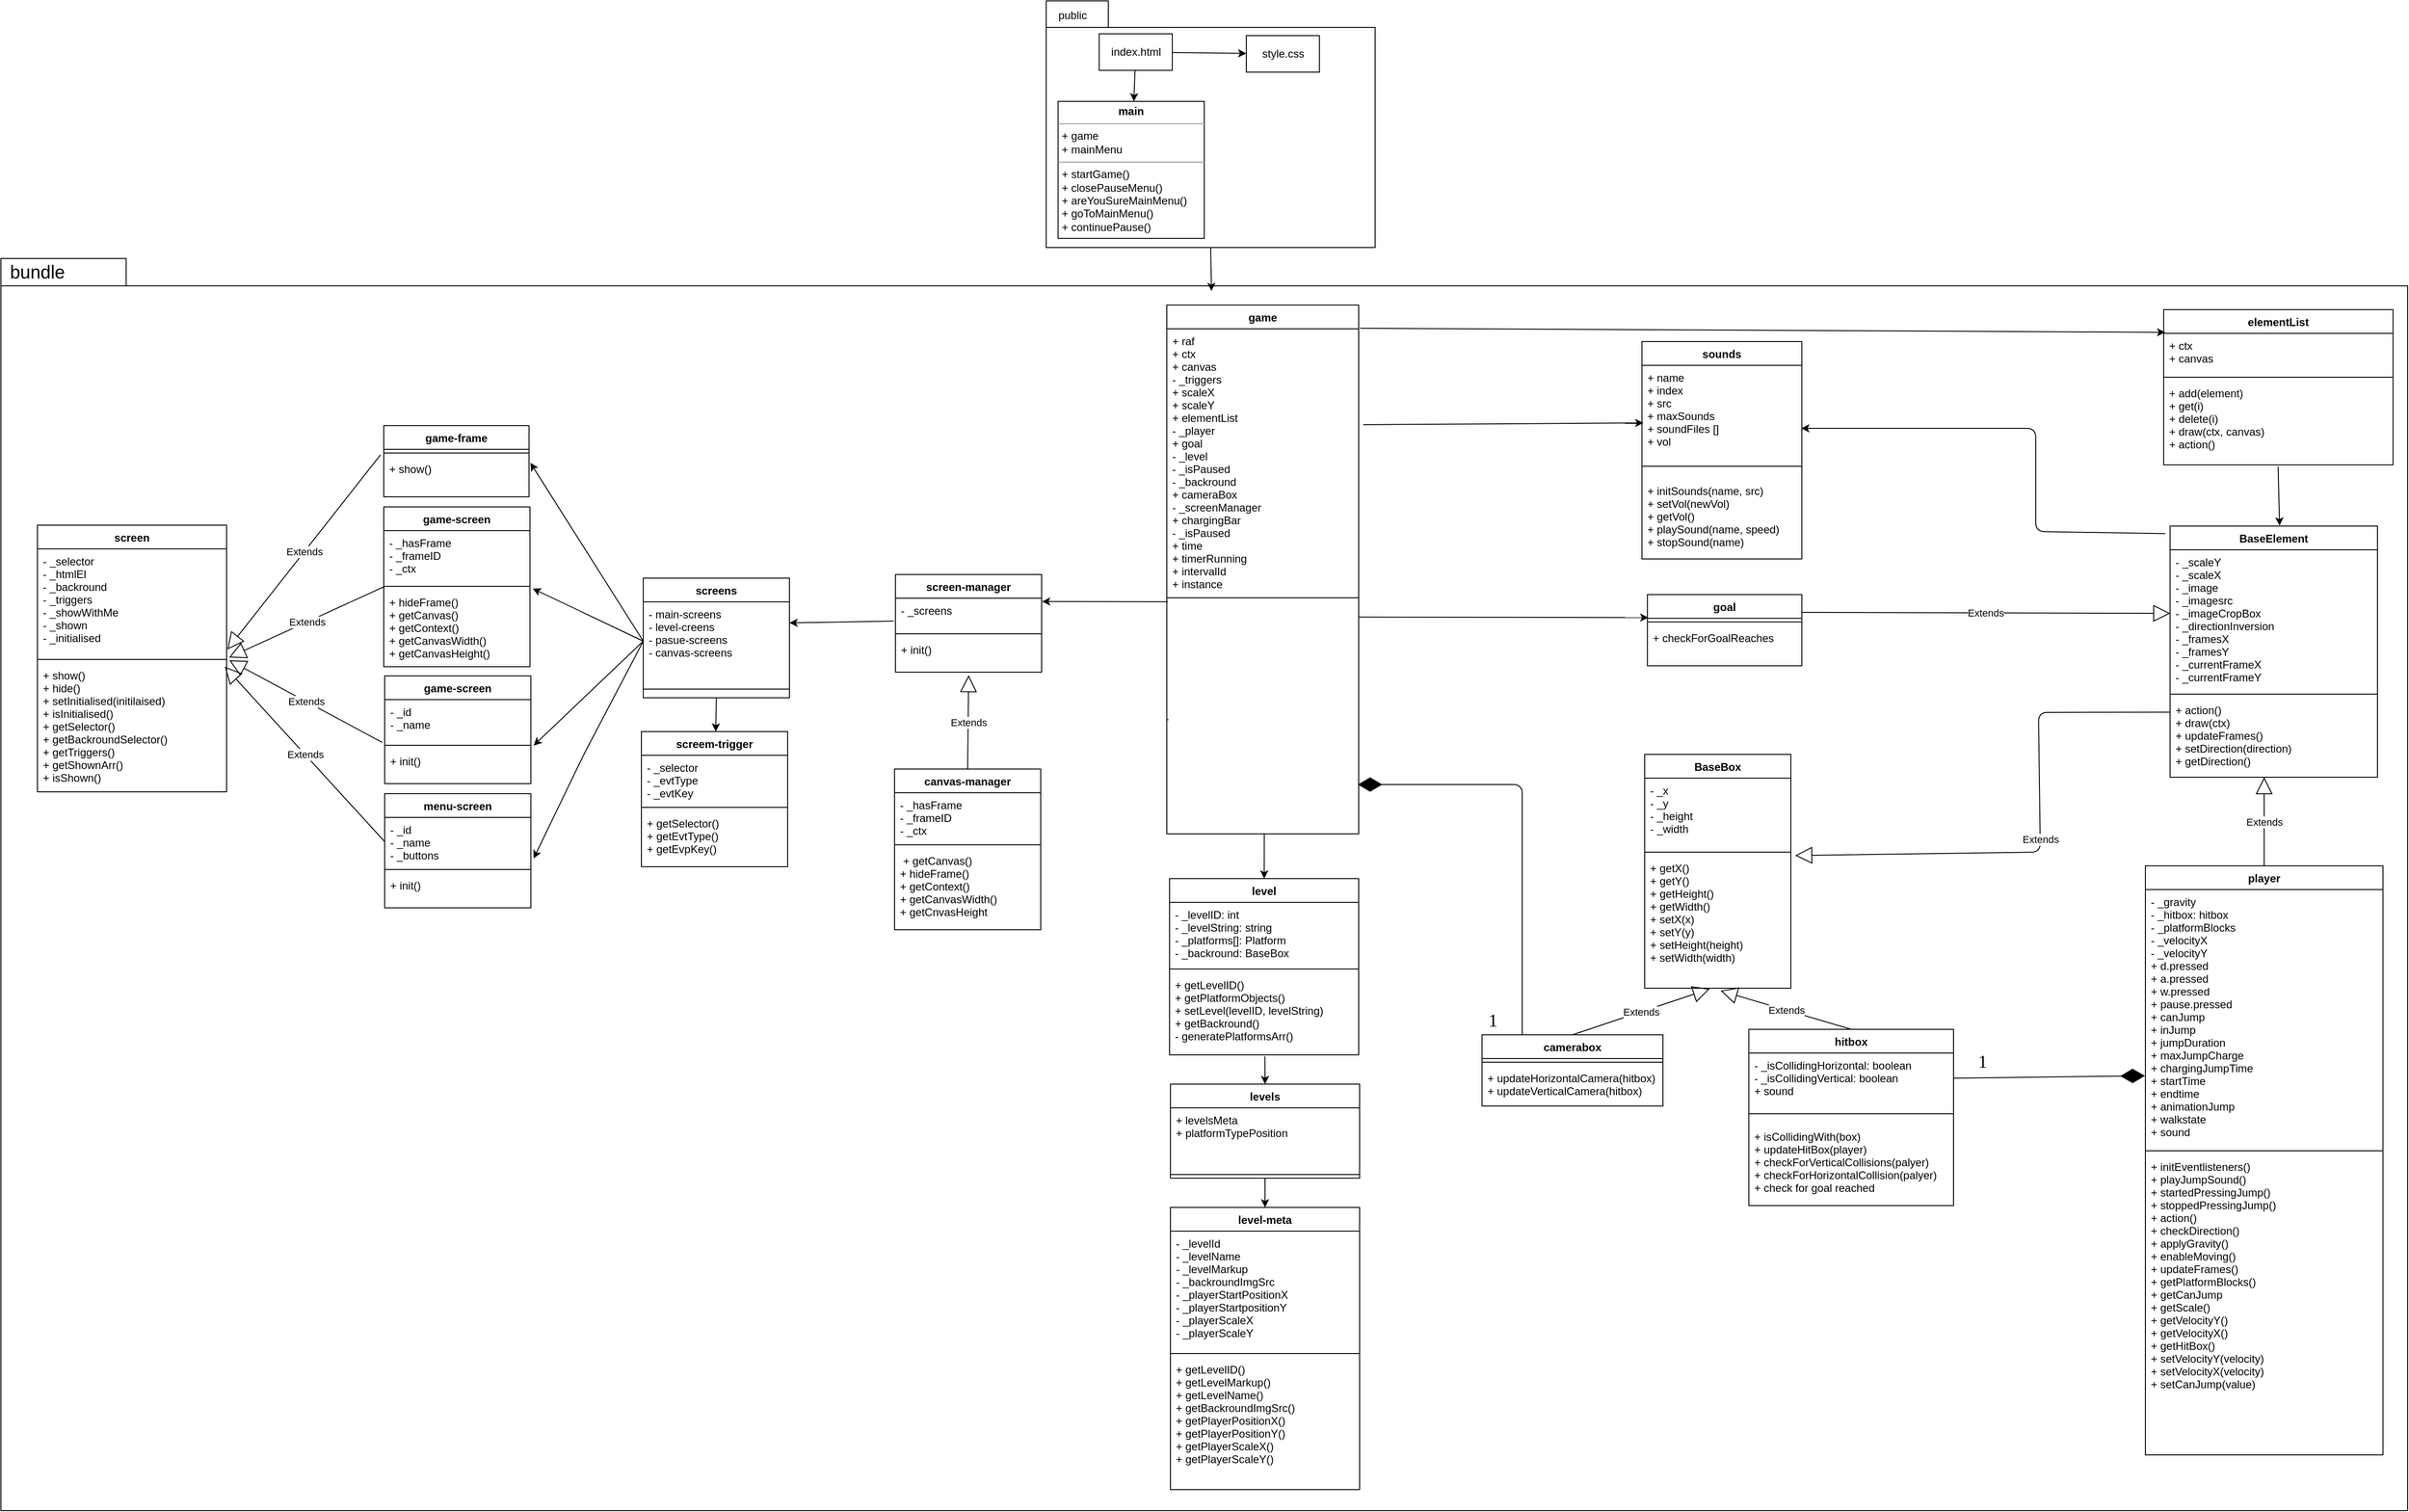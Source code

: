 <mxfile>
    <diagram id="IvDkrWEhoe80Hysmz0K1" name="Page-1">
        <mxGraphModel dx="3182" dy="1093" grid="0" gridSize="10" guides="0" tooltips="1" connect="1" arrows="1" fold="1" page="0" pageScale="1" pageWidth="850" pageHeight="1100" math="0" shadow="0">
            <root>
                <mxCell id="0"/>
                <mxCell id="1" parent="0"/>
                <mxCell id="2" value="&lt;span style=&quot;color: rgba(0, 0, 0, 0); font-family: monospace; font-size: 0px; font-weight: 400; text-align: start;&quot;&gt;%3CmxGraphModel%3E%3Croot%3E%3CmxCell%20id%3D%220%22%2F%3E%3CmxCell%20id%3D%221%22%20parent%3D%220%22%2F%3E%3CmxCell%20id%3D%222%22%20value%3D%22backround%26%2310%3B%22%20style%3D%22swimlane%3BfontStyle%3D1%3Balign%3Dcenter%3BverticalAlign%3Dtop%3BchildLayout%3DstackLayout%3Bhorizontal%3D1%3BstartSize%3D26%3BhorizontalStack%3D0%3BresizeParent%3D1%3BresizeParentMax%3D0%3BresizeLast%3D0%3Bcollapsible%3D1%3BmarginBottom%3D0%3B%22%20vertex%3D%221%22%20parent%3D%221%22%3E%3CmxGeometry%20x%3D%22-80%22%20y%3D%22950%22%20width%3D%22160%22%20height%3D%2286%22%20as%3D%22geometry%22%2F%3E%3C%2FmxCell%3E%3CmxCell%20id%3D%223%22%20value%3D%22%2B%20field%3A%20type%22%20style%3D%22text%3BstrokeColor%3Dnone%3BfillColor%3Dnone%3Balign%3Dleft%3BverticalAlign%3Dtop%3BspacingLeft%3D4%3BspacingRight%3D4%3Boverflow%3Dhidden%3Brotatable%3D0%3Bpoints%3D%5B%5B0%2C0.5%5D%2C%5B1%2C0.5%5D%5D%3BportConstraint%3Deastwest%3B%22%20vertex%3D%221%22%20parent%3D%222%22%3E%3CmxGeometry%20y%3D%2226%22%20width%3D%22160%22%20height%3D%2226%22%20as%3D%22geometry%22%2F%3E%3C%2FmxCell%3E%3CmxCell%20id%3D%224%22%20value%3D%22%22%20style%3D%22line%3BstrokeWidth%3D1%3BfillColor%3Dnone%3Balign%3Dleft%3BverticalAlign%3Dmiddle%3BspacingTop%3D-1%3BspacingLeft%3D3%3BspacingRight%3D3%3Brotatable%3D0%3BlabelPosition%3Dright%3Bpoints%3D%5B%5D%3BportConstraint%3Deastwest%3BstrokeColor%3Dinherit%3B%22%20vertex%3D%221%22%20parent%3D%222%22%3E%3CmxGeometry%20y%3D%2252%22%20width%3D%22160%22%20height%3D%228%22%20as%3D%22geometry%22%2F%3E%3C%2FmxCell%3E%3CmxCell%20id%3D%225%22%20value%3D%22%2B%20method(type)%3A%20type%22%20style%3D%22text%3BstrokeColor%3Dnone%3BfillColor%3Dnone%3Balign%3Dleft%3BverticalAlign%3Dtop%3BspacingLeft%3D4%3BspacingRight%3D4%3Boverflow%3Dhidden%3Brotatable%3D0%3Bpoints%3D%5B%5B0%2C0.5%5D%2C%5B1%2C0.5%5D%5D%3BportConstraint%3Deastwest%3B%22%20vertex%3D%221%22%20parent%3D%222%22%3E%3CmxGeometry%20y%3D%2260%22%20width%3D%22160%22%20height%3D%2226%22%20as%3D%22geometry%22%2F%3E%3C%2FmxCell%3E%3C%2Froot%3E%3C%2FmxGraphModel%3E&lt;/span&gt;" style="shape=folder;fontStyle=1;spacingTop=10;tabWidth=50;tabHeight=30;tabPosition=left;html=1;" parent="1" vertex="1">
                    <mxGeometry x="-594" y="422" width="2634" height="1371" as="geometry"/>
                </mxCell>
                <mxCell id="4" value="" style="shape=folder;fontStyle=1;spacingTop=10;tabWidth=68;tabHeight=29;tabPosition=left;html=1;" parent="1" vertex="1">
                    <mxGeometry x="550" y="140" width="360" height="270" as="geometry"/>
                </mxCell>
                <mxCell id="10" value="&lt;p style=&quot;margin:0px;margin-top:4px;text-align:center;&quot;&gt;&lt;b&gt;main&lt;/b&gt;&lt;/p&gt;&lt;hr size=&quot;1&quot;&gt;&lt;p style=&quot;margin:0px;margin-left:4px;&quot;&gt;+ game&lt;/p&gt;&lt;p style=&quot;margin:0px;margin-left:4px;&quot;&gt;+ mainMenu&lt;/p&gt;&lt;hr size=&quot;1&quot;&gt;&lt;p style=&quot;margin:0px;margin-left:4px;&quot;&gt;+ startGame()&lt;/p&gt;&lt;p style=&quot;margin:0px;margin-left:4px;&quot;&gt;+ closePauseMenu()&lt;/p&gt;&lt;p style=&quot;margin:0px;margin-left:4px;&quot;&gt;+ areYouSureMainMenu()&lt;/p&gt;&lt;p style=&quot;margin:0px;margin-left:4px;&quot;&gt;+ goToMainMenu()&lt;/p&gt;&lt;p style=&quot;margin:0px;margin-left:4px;&quot;&gt;+ continuePause()&lt;/p&gt;" style="verticalAlign=top;align=left;overflow=fill;fontSize=12;fontFamily=Helvetica;html=1;" parent="1" vertex="1">
                    <mxGeometry x="563" y="250" width="160" height="150" as="geometry"/>
                </mxCell>
                <mxCell id="13" value="" style="edgeStyle=none;html=1;" parent="1" source="11" target="12" edge="1">
                    <mxGeometry relative="1" as="geometry"/>
                </mxCell>
                <mxCell id="14" value="" style="edgeStyle=none;html=1;" parent="1" source="11" target="10" edge="1">
                    <mxGeometry relative="1" as="geometry"/>
                </mxCell>
                <mxCell id="11" value="index.html" style="html=1;" parent="1" vertex="1">
                    <mxGeometry x="608" y="176" width="80" height="40" as="geometry"/>
                </mxCell>
                <mxCell id="12" value="style.css" style="html=1;" parent="1" vertex="1">
                    <mxGeometry x="769" y="178" width="80" height="40" as="geometry"/>
                </mxCell>
                <mxCell id="17" value="public" style="text;html=1;strokeColor=none;fillColor=none;align=center;verticalAlign=middle;whiteSpace=wrap;rounded=0;" parent="1" vertex="1">
                    <mxGeometry x="549" y="141" width="60" height="30" as="geometry"/>
                </mxCell>
                <mxCell id="19" value="game&#10;" style="swimlane;fontStyle=1;align=center;verticalAlign=top;childLayout=stackLayout;horizontal=1;startSize=26;horizontalStack=0;resizeParent=1;resizeParentMax=0;resizeLast=0;collapsible=1;marginBottom=0;" parent="1" vertex="1">
                    <mxGeometry x="682" y="473" width="210" height="579" as="geometry"/>
                </mxCell>
                <mxCell id="20" value="+ raf&#10;+ ctx&#10;+ canvas&#10;- _triggers&#10;+ scaleX&#10;+ scaleY&#10;+ elementList&#10;- _player&#10;+ goal&#10;- _level&#10;- _isPaused&#10;- _backround&#10;+ cameraBox&#10;- _screenManager&#10;+ chargingBar&#10;- _isPaused&#10;+ time&#10;+ timerRunning&#10;+ intervalId&#10;+ instance" style="text;strokeColor=none;fillColor=none;align=left;verticalAlign=top;spacingLeft=4;spacingRight=4;overflow=hidden;rotatable=0;points=[[0,0.5],[1,0.5]];portConstraint=eastwest;" parent="19" vertex="1">
                    <mxGeometry y="26" width="210" height="294" as="geometry"/>
                </mxCell>
                <mxCell id="21" value="" style="line;strokeWidth=1;fillColor=none;align=left;verticalAlign=middle;spacingTop=-1;spacingLeft=3;spacingRight=3;rotatable=0;labelPosition=right;points=[];portConstraint=eastwest;strokeColor=inherit;" parent="19" vertex="1">
                    <mxGeometry y="320" width="210" height="1" as="geometry"/>
                </mxCell>
                <mxCell id="22" value="+ getInstance()&#10;+ start()&#10;+ stop()&#10;+ tick()&#10;+ drawjumpChargingBar()&#10;+ getGameScreen()&#10;+ getChargingBar()&#10;+ getMainMenu()&#10;+ getMapScale()&#10;+ closePauseMenu()&#10;+ areYouSureMenu()&#10;+ openMainmenu()&#10;+ continuePause()&#10;+ startTimer()&#10;+ stopTimer()&#10;+ resetTimer()&#10;+ formatTimer()&#10;&#10;&#10; " style="text;strokeColor=none;fillColor=none;align=left;verticalAlign=top;spacingLeft=4;spacingRight=4;overflow=hidden;rotatable=0;points=[[0,0.5],[1,0.5]];portConstraint=eastwest;fontColor=#FFFFFF;" parent="19" vertex="1">
                    <mxGeometry y="321" width="210" height="258" as="geometry"/>
                </mxCell>
                <mxCell id="23" value="elementList&#10;" style="swimlane;fontStyle=1;align=center;verticalAlign=top;childLayout=stackLayout;horizontal=1;startSize=26;horizontalStack=0;resizeParent=1;resizeParentMax=0;resizeLast=0;collapsible=1;marginBottom=0;" parent="1" vertex="1">
                    <mxGeometry x="1773" y="478" width="251" height="170" as="geometry"/>
                </mxCell>
                <mxCell id="24" value="+ ctx&#10;+ canvas&#10;" style="text;strokeColor=none;fillColor=none;align=left;verticalAlign=top;spacingLeft=4;spacingRight=4;overflow=hidden;rotatable=0;points=[[0,0.5],[1,0.5]];portConstraint=eastwest;" parent="23" vertex="1">
                    <mxGeometry y="26" width="251" height="44" as="geometry"/>
                </mxCell>
                <mxCell id="25" value="" style="line;strokeWidth=1;fillColor=none;align=left;verticalAlign=middle;spacingTop=-1;spacingLeft=3;spacingRight=3;rotatable=0;labelPosition=right;points=[];portConstraint=eastwest;strokeColor=inherit;" parent="23" vertex="1">
                    <mxGeometry y="70" width="251" height="8" as="geometry"/>
                </mxCell>
                <mxCell id="26" value="+ add(element)&#10;+ get(i)&#10;+ delete(i)&#10;+ draw(ctx, canvas)&#10;+ action()" style="text;strokeColor=none;fillColor=none;align=left;verticalAlign=top;spacingLeft=4;spacingRight=4;overflow=hidden;rotatable=0;points=[[0,0.5],[1,0.5]];portConstraint=eastwest;" parent="23" vertex="1">
                    <mxGeometry y="78" width="251" height="92" as="geometry"/>
                </mxCell>
                <mxCell id="30" value="BaseElement" style="swimlane;fontStyle=1;align=center;verticalAlign=top;childLayout=stackLayout;horizontal=1;startSize=26;horizontalStack=0;resizeParent=1;resizeParentMax=0;resizeLast=0;collapsible=1;marginBottom=0;" parent="1" vertex="1">
                    <mxGeometry x="1780" y="715" width="227" height="275" as="geometry"/>
                </mxCell>
                <mxCell id="31" value="- _scaleY&#10;- _scaleX&#10;- _image&#10;- _imagesrc&#10;- _imageCropBox&#10;- _directionInversion&#10;- _framesX&#10;- _framesY&#10;- _currentFrameX&#10;- _currentFrameY" style="text;strokeColor=none;fillColor=none;align=left;verticalAlign=top;spacingLeft=4;spacingRight=4;overflow=hidden;rotatable=0;points=[[0,0.5],[1,0.5]];portConstraint=eastwest;" parent="30" vertex="1">
                    <mxGeometry y="26" width="227" height="154" as="geometry"/>
                </mxCell>
                <mxCell id="32" value="" style="line;strokeWidth=1;fillColor=none;align=left;verticalAlign=middle;spacingTop=-1;spacingLeft=3;spacingRight=3;rotatable=0;labelPosition=right;points=[];portConstraint=eastwest;strokeColor=inherit;" parent="30" vertex="1">
                    <mxGeometry y="180" width="227" height="8" as="geometry"/>
                </mxCell>
                <mxCell id="33" value="+ action()&#10;+ draw(ctx)&#10;+ updateFrames()&#10;+ setDirection(direction)&#10;+ getDirection()" style="text;strokeColor=none;fillColor=none;align=left;verticalAlign=top;spacingLeft=4;spacingRight=4;overflow=hidden;rotatable=0;points=[[0,0.5],[1,0.5]];portConstraint=eastwest;" parent="30" vertex="1">
                    <mxGeometry y="188" width="227" height="87" as="geometry"/>
                </mxCell>
                <mxCell id="42" style="edgeStyle=none;html=1;exitX=0.499;exitY=1.021;exitDx=0;exitDy=0;exitPerimeter=0;entryX=0.528;entryY=-0.002;entryDx=0;entryDy=0;entryPerimeter=0;" parent="1" source="26" target="30" edge="1">
                    <mxGeometry relative="1" as="geometry">
                        <mxPoint x="1365" y="654" as="sourcePoint"/>
                    </mxGeometry>
                </mxCell>
                <mxCell id="47" value="player&#10;&#10;" style="swimlane;fontStyle=1;align=center;verticalAlign=top;childLayout=stackLayout;horizontal=1;startSize=26;horizontalStack=0;resizeParent=1;resizeParentMax=0;resizeLast=0;collapsible=1;marginBottom=0;" parent="1" vertex="1">
                    <mxGeometry x="1753" y="1087" width="260" height="645" as="geometry"/>
                </mxCell>
                <mxCell id="48" value="- _gravity&#10;- _hitbox: hitbox&#10;- _platformBlocks&#10;- _velocityX&#10;- _velocityY&#10;+ d.pressed&#10;+ a.pressed&#10;+ w.pressed&#10;+ pause.pressed&#10;+ canJump&#10;+ inJump&#10;+ jumpDuration&#10;+ maxJumpCharge&#10;+ chargingJumpTime&#10;+ startTime&#10;+ endtime&#10;+ animationJump&#10;+ walkstate&#10;+ sound" style="text;strokeColor=none;fillColor=none;align=left;verticalAlign=top;spacingLeft=4;spacingRight=4;overflow=hidden;rotatable=0;points=[[0,0.5],[1,0.5]];portConstraint=eastwest;" parent="47" vertex="1">
                    <mxGeometry y="26" width="260" height="282" as="geometry"/>
                </mxCell>
                <mxCell id="49" value="" style="line;strokeWidth=1;fillColor=none;align=left;verticalAlign=middle;spacingTop=-1;spacingLeft=3;spacingRight=3;rotatable=0;labelPosition=right;points=[];portConstraint=eastwest;strokeColor=inherit;" parent="47" vertex="1">
                    <mxGeometry y="308" width="260" height="8" as="geometry"/>
                </mxCell>
                <mxCell id="50" value="+ initEventlisteners()&#10;+ playJumpSound()&#10;+ startedPressingJump()&#10;+ stoppedPressingJump()&#10;+ action()&#10;+ checkDirection()&#10;+ applyGravity()&#10;+ enableMoving()&#10;+ updateFrames()&#10;+ getPlatformBlocks()&#10;+ getCanJump&#10;+ getScale()&#10;+ getVelocityY()&#10;+ getVelocityX()&#10;+ getHitBox()&#10;+ setVelocityY(velocity)&#10;+ setVelocityX(velocity)&#10;+ setCanJump(value)&#10;&#10;" style="text;strokeColor=none;fillColor=none;align=left;verticalAlign=top;spacingLeft=4;spacingRight=4;overflow=hidden;rotatable=0;points=[[0,0.5],[1,0.5]];portConstraint=eastwest;" parent="47" vertex="1">
                    <mxGeometry y="316" width="260" height="329" as="geometry"/>
                </mxCell>
                <mxCell id="59" value="Extends" style="endArrow=block;endSize=16;endFill=0;html=1;exitX=0.5;exitY=0;exitDx=0;exitDy=0;" parent="1" source="47" edge="1">
                    <mxGeometry width="160" relative="1" as="geometry">
                        <mxPoint x="877.4" y="998.548" as="sourcePoint"/>
                        <mxPoint x="1883" y="990" as="targetPoint"/>
                    </mxGeometry>
                </mxCell>
                <mxCell id="87" value="BaseBox" style="swimlane;fontStyle=1;align=center;verticalAlign=top;childLayout=stackLayout;horizontal=1;startSize=26;horizontalStack=0;resizeParent=1;resizeParentMax=0;resizeLast=0;collapsible=1;marginBottom=0;strokeColor=default;fontFamily=Helvetica;fontSize=12;fontColor=default;fillColor=default;" parent="1" vertex="1">
                    <mxGeometry x="1205" y="965" width="160" height="256" as="geometry"/>
                </mxCell>
                <mxCell id="88" value="- _x&#10;- _y&#10;- _height&#10;- _width" style="text;strokeColor=none;fillColor=none;align=left;verticalAlign=top;spacingLeft=4;spacingRight=4;overflow=hidden;rotatable=0;points=[[0,0.5],[1,0.5]];portConstraint=eastwest;fontFamily=Helvetica;fontSize=12;fontColor=default;startSize=26;" parent="87" vertex="1">
                    <mxGeometry y="26" width="160" height="77" as="geometry"/>
                </mxCell>
                <mxCell id="89" value="" style="line;strokeWidth=1;fillColor=none;align=left;verticalAlign=middle;spacingTop=-1;spacingLeft=3;spacingRight=3;rotatable=0;labelPosition=right;points=[];portConstraint=eastwest;strokeColor=inherit;fontFamily=Helvetica;fontSize=12;fontColor=default;startSize=26;" parent="87" vertex="1">
                    <mxGeometry y="103" width="160" height="8" as="geometry"/>
                </mxCell>
                <mxCell id="90" value="+ getX()&#10;+ getY()&#10;+ getHeight()&#10;+ getWidth()&#10;+ setX(x)&#10;+ setY(y)&#10;+ setHeight(height)&#10;+ setWidth(width)" style="text;strokeColor=none;fillColor=none;align=left;verticalAlign=top;spacingLeft=4;spacingRight=4;overflow=hidden;rotatable=0;points=[[0,0.5],[1,0.5]];portConstraint=eastwest;fontFamily=Helvetica;fontSize=12;fontColor=default;startSize=26;" parent="87" vertex="1">
                    <mxGeometry y="111" width="160" height="145" as="geometry"/>
                </mxCell>
                <mxCell id="91" value="hitbox&#10;" style="swimlane;fontStyle=1;align=center;verticalAlign=top;childLayout=stackLayout;horizontal=1;startSize=26;horizontalStack=0;resizeParent=1;resizeParentMax=0;resizeLast=0;collapsible=1;marginBottom=0;strokeColor=default;fontFamily=Helvetica;fontSize=12;fontColor=default;fillColor=default;" parent="1" vertex="1">
                    <mxGeometry x="1319" y="1266" width="224" height="193" as="geometry"/>
                </mxCell>
                <mxCell id="92" value="- _isCollidingHorizontal: boolean&#10;- _isCollidingVertical: boolean&#10;+ sound" style="text;strokeColor=none;fillColor=none;align=left;verticalAlign=top;spacingLeft=4;spacingRight=4;overflow=hidden;rotatable=0;points=[[0,0.5],[1,0.5]];portConstraint=eastwest;fontFamily=Helvetica;fontSize=12;fontColor=default;startSize=26;" parent="91" vertex="1">
                    <mxGeometry y="26" width="224" height="55" as="geometry"/>
                </mxCell>
                <mxCell id="93" value="" style="line;strokeWidth=1;fillColor=none;align=left;verticalAlign=middle;spacingTop=-1;spacingLeft=3;spacingRight=3;rotatable=0;labelPosition=right;points=[];portConstraint=eastwest;strokeColor=inherit;fontFamily=Helvetica;fontSize=12;fontColor=default;startSize=26;" parent="91" vertex="1">
                    <mxGeometry y="81" width="224" height="23" as="geometry"/>
                </mxCell>
                <mxCell id="94" value="+ isCollidingWith(box)&#10;+ updateHitBox(player)&#10;+ checkForVerticalCollisions(palyer)&#10;+ checkForHorizontalCollision(palyer)&#10;+ check for goal reached&#10;&#10;" style="text;strokeColor=none;fillColor=none;align=left;verticalAlign=top;spacingLeft=4;spacingRight=4;overflow=hidden;rotatable=0;points=[[0,0.5],[1,0.5]];portConstraint=eastwest;fontFamily=Helvetica;fontSize=12;fontColor=default;startSize=26;" parent="91" vertex="1">
                    <mxGeometry y="104" width="224" height="89" as="geometry"/>
                </mxCell>
                <mxCell id="99" value="camerabox" style="swimlane;fontStyle=1;align=center;verticalAlign=top;childLayout=stackLayout;horizontal=1;startSize=26;horizontalStack=0;resizeParent=1;resizeParentMax=0;resizeLast=0;collapsible=1;marginBottom=0;strokeColor=default;fontFamily=Helvetica;fontSize=12;fontColor=default;fillColor=default;" parent="1" vertex="1">
                    <mxGeometry x="1027" y="1272" width="198" height="78" as="geometry"/>
                </mxCell>
                <mxCell id="101" value="" style="line;strokeWidth=1;fillColor=none;align=left;verticalAlign=middle;spacingTop=-1;spacingLeft=3;spacingRight=3;rotatable=0;labelPosition=right;points=[];portConstraint=eastwest;strokeColor=inherit;fontFamily=Helvetica;fontSize=12;fontColor=default;startSize=26;" parent="99" vertex="1">
                    <mxGeometry y="26" width="198" height="8" as="geometry"/>
                </mxCell>
                <mxCell id="102" value="+ updateHorizontalCamera(hitbox)  &#10;+ updateVerticalCamera(hitbox)" style="text;strokeColor=none;fillColor=none;align=left;verticalAlign=top;spacingLeft=4;spacingRight=4;overflow=hidden;rotatable=0;points=[[0,0.5],[1,0.5]];portConstraint=eastwest;fontFamily=Helvetica;fontSize=12;fontColor=default;startSize=26;" parent="99" vertex="1">
                    <mxGeometry y="34" width="198" height="44" as="geometry"/>
                </mxCell>
                <mxCell id="103" value="Extends" style="endArrow=block;endSize=16;endFill=0;html=1;exitX=-0.002;exitY=0.181;exitDx=0;exitDy=0;exitPerimeter=0;entryX=1.03;entryY=-0.002;entryDx=0;entryDy=0;entryPerimeter=0;" parent="1" source="33" target="90" edge="1">
                    <mxGeometry width="160" relative="1" as="geometry">
                        <mxPoint x="1636.04" y="833.37" as="sourcePoint"/>
                        <mxPoint x="1372" y="796" as="targetPoint"/>
                        <Array as="points">
                            <mxPoint x="1636" y="919"/>
                            <mxPoint x="1638" y="1072"/>
                        </Array>
                    </mxGeometry>
                </mxCell>
                <mxCell id="104" value="Extends" style="endArrow=block;endSize=16;endFill=0;html=1;exitX=0.5;exitY=0;exitDx=0;exitDy=0;entryX=0.445;entryY=1.005;entryDx=0;entryDy=0;entryPerimeter=0;" parent="1" source="99" target="90" edge="1">
                    <mxGeometry width="160" relative="1" as="geometry">
                        <mxPoint x="1293.04" y="1047.37" as="sourcePoint"/>
                        <mxPoint x="1060" y="978.998" as="targetPoint"/>
                    </mxGeometry>
                </mxCell>
                <mxCell id="106" value="Extends" style="endArrow=block;endSize=16;endFill=0;html=1;exitX=0.5;exitY=0;exitDx=0;exitDy=0;entryX=0.519;entryY=1.019;entryDx=0;entryDy=0;entryPerimeter=0;" parent="1" source="91" target="90" edge="1">
                    <mxGeometry width="160" relative="1" as="geometry">
                        <mxPoint x="1594.04" y="1040.37" as="sourcePoint"/>
                        <mxPoint x="1361" y="971.998" as="targetPoint"/>
                    </mxGeometry>
                </mxCell>
                <mxCell id="244" value="sounds" style="swimlane;fontStyle=1;align=center;verticalAlign=top;childLayout=stackLayout;horizontal=1;startSize=26;horizontalStack=0;resizeParent=1;resizeParentMax=0;resizeLast=0;collapsible=1;marginBottom=0;hachureGap=4;fontFamily=Helvetica;fontSize=12;" parent="1" vertex="1">
                    <mxGeometry x="1202" y="513" width="175" height="238" as="geometry"/>
                </mxCell>
                <mxCell id="245" value="+ name&#10;+ index&#10;+ src&#10;+ maxSounds&#10;+ soundFiles []&#10;+ vol" style="text;strokeColor=none;fillColor=none;align=left;verticalAlign=top;spacingLeft=4;spacingRight=4;overflow=hidden;rotatable=0;points=[[0,0.5],[1,0.5]];portConstraint=eastwest;sketch=1;hachureGap=4;jiggle=2;curveFitting=1;fontFamily=Helvetica;fontSize=12;" parent="244" vertex="1">
                    <mxGeometry y="26" width="175" height="97" as="geometry"/>
                </mxCell>
                <mxCell id="246" value="" style="line;strokeWidth=1;fillColor=none;align=left;verticalAlign=middle;spacingTop=-1;spacingLeft=3;spacingRight=3;rotatable=0;labelPosition=right;points=[];portConstraint=eastwest;strokeColor=inherit;hachureGap=4;fontFamily=Helvetica;fontSize=20;" parent="244" vertex="1">
                    <mxGeometry y="123" width="175" height="27" as="geometry"/>
                </mxCell>
                <mxCell id="247" value="+ initSounds(name, src)&#10;+ setVol(newVol)&#10;+ getVol()&#10;+ playSound(name, speed)&#10;+ stopSound(name)" style="text;strokeColor=none;fillColor=none;align=left;verticalAlign=top;spacingLeft=4;spacingRight=4;overflow=hidden;rotatable=0;points=[[0,0.5],[1,0.5]];portConstraint=eastwest;hachureGap=4;fontFamily=Helvetica;fontSize=12;" parent="244" vertex="1">
                    <mxGeometry y="150" width="175" height="88" as="geometry"/>
                </mxCell>
                <mxCell id="250" value="level" style="swimlane;fontStyle=1;align=center;verticalAlign=top;childLayout=stackLayout;horizontal=1;startSize=26;horizontalStack=0;resizeParent=1;resizeParentMax=0;resizeLast=0;collapsible=1;marginBottom=0;sketch=0;hachureGap=4;jiggle=2;curveFitting=1;fontFamily=Helvetica;fontSize=12;" parent="1" vertex="1">
                    <mxGeometry x="685" y="1101" width="207" height="193" as="geometry"/>
                </mxCell>
                <mxCell id="251" value="- _levelID: int&#10;- _levelString: string&#10;- _platforms[]: Platform&#10;- _backround: BaseBox" style="text;strokeColor=none;fillColor=none;align=left;verticalAlign=top;spacingLeft=4;spacingRight=4;overflow=hidden;rotatable=0;points=[[0,0.5],[1,0.5]];portConstraint=eastwest;sketch=0;hachureGap=4;jiggle=2;curveFitting=1;fontFamily=Helvetica;fontSize=12;" parent="250" vertex="1">
                    <mxGeometry y="26" width="207" height="69" as="geometry"/>
                </mxCell>
                <mxCell id="252" value="" style="line;strokeWidth=1;fillColor=none;align=left;verticalAlign=middle;spacingTop=-1;spacingLeft=3;spacingRight=3;rotatable=0;labelPosition=right;points=[];portConstraint=eastwest;strokeColor=inherit;sketch=0;hachureGap=4;jiggle=2;curveFitting=1;fontFamily=Helvetica;fontSize=12;" parent="250" vertex="1">
                    <mxGeometry y="95" width="207" height="8" as="geometry"/>
                </mxCell>
                <mxCell id="253" value="+ getLevelID()&#10;+ getPlatformObjects()&#10;+ setLevel(levelID, levelString)&#10;+ getBackround()&#10;- generatePlatformsArr()" style="text;strokeColor=none;fillColor=none;align=left;verticalAlign=top;spacingLeft=4;spacingRight=4;overflow=hidden;rotatable=0;points=[[0,0.5],[1,0.5]];portConstraint=eastwest;sketch=0;hachureGap=4;jiggle=2;curveFitting=1;fontFamily=Helvetica;fontSize=12;" parent="250" vertex="1">
                    <mxGeometry y="103" width="207" height="90" as="geometry"/>
                </mxCell>
                <mxCell id="271" style="edgeStyle=none;html=1;exitX=1.007;exitY=-0.002;exitDx=0;exitDy=0;entryX=0.007;entryY=-0.026;entryDx=0;entryDy=0;entryPerimeter=0;exitPerimeter=0;" parent="1" source="20" target="24" edge="1">
                    <mxGeometry relative="1" as="geometry">
                        <Array as="points"/>
                        <mxPoint x="1248" y="508" as="sourcePoint"/>
                        <mxPoint x="931" y="508" as="targetPoint"/>
                    </mxGeometry>
                </mxCell>
                <mxCell id="272" style="edgeStyle=none;html=1;entryX=0.009;entryY=0.65;entryDx=0;entryDy=0;entryPerimeter=0;" parent="1" target="245" edge="1">
                    <mxGeometry relative="1" as="geometry">
                        <Array as="points"/>
                        <mxPoint x="897" y="604" as="sourcePoint"/>
                        <mxPoint x="910" y="624" as="targetPoint"/>
                    </mxGeometry>
                </mxCell>
                <mxCell id="273" style="edgeStyle=none;html=1;exitX=-0.023;exitY=-0.115;exitDx=0;exitDy=0;entryX=0.996;entryY=0.711;entryDx=0;entryDy=0;entryPerimeter=0;exitPerimeter=0;" parent="1" source="31" target="245" edge="1">
                    <mxGeometry relative="1" as="geometry">
                        <Array as="points">
                            <mxPoint x="1633" y="721"/>
                            <mxPoint x="1633" y="608"/>
                        </Array>
                        <mxPoint x="1709" y="641" as="sourcePoint"/>
                        <mxPoint x="1437" y="647" as="targetPoint"/>
                    </mxGeometry>
                </mxCell>
                <mxCell id="274" style="edgeStyle=none;html=1;exitX=0.508;exitY=1.001;exitDx=0;exitDy=0;exitPerimeter=0;" parent="1" source="22" target="250" edge="1">
                    <mxGeometry relative="1" as="geometry">
                        <Array as="points"/>
                        <mxPoint x="982" y="937" as="sourcePoint"/>
                        <mxPoint x="665" y="937" as="targetPoint"/>
                    </mxGeometry>
                </mxCell>
                <mxCell id="280" value="goal&#10;" style="swimlane;fontStyle=1;align=center;verticalAlign=top;childLayout=stackLayout;horizontal=1;startSize=26;horizontalStack=0;resizeParent=1;resizeParentMax=0;resizeLast=0;collapsible=1;marginBottom=0;strokeColor=default;fontFamily=Helvetica;fontSize=12;fontColor=default;fillColor=default;" parent="1" vertex="1">
                    <mxGeometry x="1208" y="790" width="169" height="78" as="geometry"/>
                </mxCell>
                <mxCell id="281" value="" style="line;strokeWidth=1;fillColor=none;align=left;verticalAlign=middle;spacingTop=-1;spacingLeft=3;spacingRight=3;rotatable=0;labelPosition=right;points=[];portConstraint=eastwest;strokeColor=inherit;fontFamily=Helvetica;fontSize=12;fontColor=default;startSize=26;" parent="280" vertex="1">
                    <mxGeometry y="26" width="169" height="8" as="geometry"/>
                </mxCell>
                <mxCell id="282" value="+ checkForGoalReaches" style="text;strokeColor=none;fillColor=none;align=left;verticalAlign=top;spacingLeft=4;spacingRight=4;overflow=hidden;rotatable=0;points=[[0,0.5],[1,0.5]];portConstraint=eastwest;fontFamily=Helvetica;fontSize=12;fontColor=default;startSize=26;" parent="280" vertex="1">
                    <mxGeometry y="34" width="169" height="44" as="geometry"/>
                </mxCell>
                <mxCell id="284" value="Extends" style="endArrow=block;endSize=16;endFill=0;html=1;exitX=1;exitY=0.25;exitDx=0;exitDy=0;entryX=0.001;entryY=0.452;entryDx=0;entryDy=0;entryPerimeter=0;" parent="1" source="280" target="31" edge="1">
                    <mxGeometry width="160" relative="1" as="geometry">
                        <mxPoint x="1498" y="914" as="sourcePoint"/>
                        <mxPoint x="1498" y="802" as="targetPoint"/>
                    </mxGeometry>
                </mxCell>
                <mxCell id="285" style="edgeStyle=none;html=1;entryX=0.006;entryY=0.323;entryDx=0;entryDy=0;exitX=1.001;exitY=0.08;exitDx=0;exitDy=0;exitPerimeter=0;entryPerimeter=0;" parent="1" source="22" target="280" edge="1">
                    <mxGeometry relative="1" as="geometry">
                        <Array as="points"/>
                        <mxPoint x="891" y="792.95" as="sourcePoint"/>
                        <mxPoint x="1197.575" y="791" as="targetPoint"/>
                    </mxGeometry>
                </mxCell>
                <mxCell id="290" value="" style="endArrow=diamondThin;endFill=1;endSize=24;html=1;hachureGap=4;fontFamily=Architects Daughter;fontSource=https%3A%2F%2Ffonts.googleapis.com%2Fcss%3Ffamily%3DArchitects%2BDaughter;fontSize=16;exitX=1;exitY=0.5;exitDx=0;exitDy=0;entryX=-0.002;entryY=0.723;entryDx=0;entryDy=0;entryPerimeter=0;" parent="1" source="92" target="48" edge="1">
                    <mxGeometry width="160" relative="1" as="geometry">
                        <mxPoint x="1562" y="1241" as="sourcePoint"/>
                        <mxPoint x="1586" y="1323" as="targetPoint"/>
                    </mxGeometry>
                </mxCell>
                <mxCell id="292" value="&lt;font face=&quot;Times New Roman&quot;&gt;1&lt;/font&gt;" style="text;html=1;strokeColor=none;fillColor=none;align=center;verticalAlign=middle;whiteSpace=wrap;rounded=0;sketch=1;hachureGap=4;jiggle=2;curveFitting=1;fontFamily=Architects Daughter;fontSource=https%3A%2F%2Ffonts.googleapis.com%2Fcss%3Ffamily%3DArchitects%2BDaughter;fontSize=20;" parent="1" vertex="1">
                    <mxGeometry x="1545" y="1286" width="60" height="30" as="geometry"/>
                </mxCell>
                <mxCell id="294" value="&lt;font face=&quot;Times New Roman&quot;&gt;1&lt;/font&gt;" style="text;html=1;strokeColor=none;fillColor=none;align=center;verticalAlign=middle;whiteSpace=wrap;rounded=0;sketch=1;hachureGap=4;jiggle=2;curveFitting=1;fontFamily=Architects Daughter;fontSource=https%3A%2F%2Ffonts.googleapis.com%2Fcss%3Ffamily%3DArchitects%2BDaughter;fontSize=20;" parent="1" vertex="1">
                    <mxGeometry x="1009" y="1241" width="60" height="30" as="geometry"/>
                </mxCell>
                <mxCell id="300" value="" style="edgeStyle=none;sketch=0;hachureGap=4;jiggle=2;curveFitting=1;html=1;fontFamily=Times New Roman;fontSize=16;endArrow=none;endFill=0;" parent="1" target="22" edge="1">
                    <mxGeometry relative="1" as="geometry">
                        <mxPoint x="683.802" y="927.0" as="sourcePoint"/>
                    </mxGeometry>
                </mxCell>
                <mxCell id="302" value="" style="endArrow=diamondThin;endFill=1;endSize=24;html=1;hachureGap=4;fontFamily=Architects Daughter;fontSource=https%3A%2F%2Ffonts.googleapis.com%2Fcss%3Ffamily%3DArchitects%2BDaughter;fontSize=16;" parent="1" edge="1">
                    <mxGeometry width="160" relative="1" as="geometry">
                        <mxPoint x="1071" y="1272" as="sourcePoint"/>
                        <mxPoint x="891" y="998" as="targetPoint"/>
                        <Array as="points">
                            <mxPoint x="1071" y="998"/>
                        </Array>
                    </mxGeometry>
                </mxCell>
                <mxCell id="311" value="screen" style="swimlane;fontStyle=1;align=center;verticalAlign=top;childLayout=stackLayout;horizontal=1;startSize=26;horizontalStack=0;resizeParent=1;resizeParentMax=0;resizeLast=0;collapsible=1;marginBottom=0;sketch=0;hachureGap=4;jiggle=2;curveFitting=1;fontFamily=Helvetica;fontSize=12;" parent="1" vertex="1">
                    <mxGeometry x="-554" y="714" width="207" height="292" as="geometry"/>
                </mxCell>
                <mxCell id="312" value="- _selector&#10;- _htmlEl&#10;- _backround&#10;- _triggers&#10;- _showWithMe&#10;- _shown&#10;- _initialised" style="text;strokeColor=none;fillColor=none;align=left;verticalAlign=top;spacingLeft=4;spacingRight=4;overflow=hidden;rotatable=0;points=[[0,0.5],[1,0.5]];portConstraint=eastwest;sketch=0;hachureGap=4;jiggle=2;curveFitting=1;fontFamily=Helvetica;fontSize=12;" parent="311" vertex="1">
                    <mxGeometry y="26" width="207" height="117" as="geometry"/>
                </mxCell>
                <mxCell id="313" value="" style="line;strokeWidth=1;fillColor=none;align=left;verticalAlign=middle;spacingTop=-1;spacingLeft=3;spacingRight=3;rotatable=0;labelPosition=right;points=[];portConstraint=eastwest;strokeColor=inherit;sketch=0;hachureGap=4;jiggle=2;curveFitting=1;fontFamily=Helvetica;fontSize=12;" parent="311" vertex="1">
                    <mxGeometry y="143" width="207" height="8" as="geometry"/>
                </mxCell>
                <mxCell id="314" value="+ show()&#10;+ hide()&#10;+ setInitialised(initilaised)&#10;+ isInitialised()&#10;+ getSelector()&#10;+ getBackroundSelector()&#10;+ getTriggers()&#10;+ getShownArr()&#10;+ isShown()&#10;" style="text;strokeColor=none;fillColor=none;align=left;verticalAlign=top;spacingLeft=4;spacingRight=4;overflow=hidden;rotatable=0;points=[[0,0.5],[1,0.5]];portConstraint=eastwest;sketch=0;hachureGap=4;jiggle=2;curveFitting=1;fontFamily=Helvetica;fontSize=12;" parent="311" vertex="1">
                    <mxGeometry y="151" width="207" height="141" as="geometry"/>
                </mxCell>
                <mxCell id="315" value="game-frame" style="swimlane;fontStyle=1;align=center;verticalAlign=top;childLayout=stackLayout;horizontal=1;startSize=26;horizontalStack=0;resizeParent=1;resizeParentMax=0;resizeLast=0;collapsible=1;marginBottom=0;strokeColor=default;fontFamily=Helvetica;fontSize=12;fontColor=default;fillColor=default;" parent="1" vertex="1">
                    <mxGeometry x="-175" y="605" width="159" height="78" as="geometry"/>
                </mxCell>
                <mxCell id="316" value="" style="line;strokeWidth=1;fillColor=none;align=left;verticalAlign=middle;spacingTop=-1;spacingLeft=3;spacingRight=3;rotatable=0;labelPosition=right;points=[];portConstraint=eastwest;strokeColor=inherit;fontFamily=Helvetica;fontSize=12;fontColor=default;startSize=26;" parent="315" vertex="1">
                    <mxGeometry y="26" width="159" height="8" as="geometry"/>
                </mxCell>
                <mxCell id="317" value="+ show()" style="text;strokeColor=none;fillColor=none;align=left;verticalAlign=top;spacingLeft=4;spacingRight=4;overflow=hidden;rotatable=0;points=[[0,0.5],[1,0.5]];portConstraint=eastwest;fontFamily=Helvetica;fontSize=12;fontColor=default;startSize=26;" parent="315" vertex="1">
                    <mxGeometry y="34" width="159" height="44" as="geometry"/>
                </mxCell>
                <mxCell id="331" value="game-screen" style="swimlane;fontStyle=1;align=center;verticalAlign=top;childLayout=stackLayout;horizontal=1;startSize=26;horizontalStack=0;resizeParent=1;resizeParentMax=0;resizeLast=0;collapsible=1;marginBottom=0;strokeColor=default;fontFamily=Helvetica;fontSize=12;fontColor=default;fillColor=default;" parent="1" vertex="1">
                    <mxGeometry x="-175" y="694" width="160" height="175" as="geometry"/>
                </mxCell>
                <mxCell id="332" value="- _hasFrame&#10;- _frameID&#10;- _ctx" style="text;strokeColor=none;fillColor=none;align=left;verticalAlign=top;spacingLeft=4;spacingRight=4;overflow=hidden;rotatable=0;points=[[0,0.5],[1,0.5]];portConstraint=eastwest;fontFamily=Helvetica;fontSize=12;fontColor=default;startSize=26;" parent="331" vertex="1">
                    <mxGeometry y="26" width="160" height="57" as="geometry"/>
                </mxCell>
                <mxCell id="333" value="" style="line;strokeWidth=1;fillColor=none;align=left;verticalAlign=middle;spacingTop=-1;spacingLeft=3;spacingRight=3;rotatable=0;labelPosition=right;points=[];portConstraint=eastwest;strokeColor=inherit;fontFamily=Helvetica;fontSize=12;fontColor=default;startSize=26;" parent="331" vertex="1">
                    <mxGeometry y="83" width="160" height="8" as="geometry"/>
                </mxCell>
                <mxCell id="334" value="+ hideFrame()&#10;+ getCanvas()&#10;+ getContext()&#10;+ getCanvasWidth()&#10;+ getCanvasHeight()" style="text;strokeColor=none;fillColor=none;align=left;verticalAlign=top;spacingLeft=4;spacingRight=4;overflow=hidden;rotatable=0;points=[[0,0.5],[1,0.5]];portConstraint=eastwest;fontFamily=Helvetica;fontSize=12;fontColor=default;startSize=26;" parent="331" vertex="1">
                    <mxGeometry y="91" width="160" height="84" as="geometry"/>
                </mxCell>
                <mxCell id="335" value="game-screen" style="swimlane;fontStyle=1;align=center;verticalAlign=top;childLayout=stackLayout;horizontal=1;startSize=26;horizontalStack=0;resizeParent=1;resizeParentMax=0;resizeLast=0;collapsible=1;marginBottom=0;strokeColor=default;fontFamily=Helvetica;fontSize=12;fontColor=default;fillColor=default;" parent="1" vertex="1">
                    <mxGeometry x="-174" y="879" width="160" height="118" as="geometry"/>
                </mxCell>
                <mxCell id="336" value="- _id&#10;- _name" style="text;strokeColor=none;fillColor=none;align=left;verticalAlign=top;spacingLeft=4;spacingRight=4;overflow=hidden;rotatable=0;points=[[0,0.5],[1,0.5]];portConstraint=eastwest;fontFamily=Helvetica;fontSize=12;fontColor=default;startSize=26;" parent="335" vertex="1">
                    <mxGeometry y="26" width="160" height="46" as="geometry"/>
                </mxCell>
                <mxCell id="337" value="" style="line;strokeWidth=1;fillColor=none;align=left;verticalAlign=middle;spacingTop=-1;spacingLeft=3;spacingRight=3;rotatable=0;labelPosition=right;points=[];portConstraint=eastwest;strokeColor=inherit;fontFamily=Helvetica;fontSize=12;fontColor=default;startSize=26;" parent="335" vertex="1">
                    <mxGeometry y="72" width="160" height="8" as="geometry"/>
                </mxCell>
                <mxCell id="338" value="+ init()" style="text;strokeColor=none;fillColor=none;align=left;verticalAlign=top;spacingLeft=4;spacingRight=4;overflow=hidden;rotatable=0;points=[[0,0.5],[1,0.5]];portConstraint=eastwest;fontFamily=Helvetica;fontSize=12;fontColor=default;startSize=26;" parent="335" vertex="1">
                    <mxGeometry y="80" width="160" height="38" as="geometry"/>
                </mxCell>
                <mxCell id="339" value="menu-screen" style="swimlane;fontStyle=1;align=center;verticalAlign=top;childLayout=stackLayout;horizontal=1;startSize=26;horizontalStack=0;resizeParent=1;resizeParentMax=0;resizeLast=0;collapsible=1;marginBottom=0;strokeColor=default;fontFamily=Helvetica;fontSize=12;fontColor=default;fillColor=default;" parent="1" vertex="1">
                    <mxGeometry x="-174" y="1008" width="160" height="125" as="geometry"/>
                </mxCell>
                <mxCell id="340" value="- _id&#10;- _name&#10;- _buttons" style="text;strokeColor=none;fillColor=none;align=left;verticalAlign=top;spacingLeft=4;spacingRight=4;overflow=hidden;rotatable=0;points=[[0,0.5],[1,0.5]];portConstraint=eastwest;fontFamily=Helvetica;fontSize=12;fontColor=default;startSize=26;" parent="339" vertex="1">
                    <mxGeometry y="26" width="160" height="53" as="geometry"/>
                </mxCell>
                <mxCell id="341" value="" style="line;strokeWidth=1;fillColor=none;align=left;verticalAlign=middle;spacingTop=-1;spacingLeft=3;spacingRight=3;rotatable=0;labelPosition=right;points=[];portConstraint=eastwest;strokeColor=inherit;fontFamily=Helvetica;fontSize=12;fontColor=default;startSize=26;" parent="339" vertex="1">
                    <mxGeometry y="79" width="160" height="8" as="geometry"/>
                </mxCell>
                <mxCell id="342" value="+ init()" style="text;strokeColor=none;fillColor=none;align=left;verticalAlign=top;spacingLeft=4;spacingRight=4;overflow=hidden;rotatable=0;points=[[0,0.5],[1,0.5]];portConstraint=eastwest;fontFamily=Helvetica;fontSize=12;fontColor=default;startSize=26;" parent="339" vertex="1">
                    <mxGeometry y="87" width="160" height="38" as="geometry"/>
                </mxCell>
                <mxCell id="343" value="screen-manager" style="swimlane;fontStyle=1;align=center;verticalAlign=top;childLayout=stackLayout;horizontal=1;startSize=26;horizontalStack=0;resizeParent=1;resizeParentMax=0;resizeLast=0;collapsible=1;marginBottom=0;strokeColor=default;fontFamily=Helvetica;fontSize=12;fontColor=default;fillColor=default;" parent="1" vertex="1">
                    <mxGeometry x="385" y="768" width="160" height="107" as="geometry"/>
                </mxCell>
                <mxCell id="344" value="- _screens" style="text;strokeColor=none;fillColor=none;align=left;verticalAlign=top;spacingLeft=4;spacingRight=4;overflow=hidden;rotatable=0;points=[[0,0.5],[1,0.5]];portConstraint=eastwest;fontFamily=Helvetica;fontSize=12;fontColor=default;startSize=26;" parent="343" vertex="1">
                    <mxGeometry y="26" width="160" height="35" as="geometry"/>
                </mxCell>
                <mxCell id="345" value="" style="line;strokeWidth=1;fillColor=none;align=left;verticalAlign=middle;spacingTop=-1;spacingLeft=3;spacingRight=3;rotatable=0;labelPosition=right;points=[];portConstraint=eastwest;strokeColor=inherit;fontFamily=Helvetica;fontSize=12;fontColor=default;startSize=26;" parent="343" vertex="1">
                    <mxGeometry y="61" width="160" height="8" as="geometry"/>
                </mxCell>
                <mxCell id="346" value="+ init()" style="text;strokeColor=none;fillColor=none;align=left;verticalAlign=top;spacingLeft=4;spacingRight=4;overflow=hidden;rotatable=0;points=[[0,0.5],[1,0.5]];portConstraint=eastwest;fontFamily=Helvetica;fontSize=12;fontColor=default;startSize=26;" parent="343" vertex="1">
                    <mxGeometry y="69" width="160" height="38" as="geometry"/>
                </mxCell>
                <mxCell id="347" value="screens" style="swimlane;fontStyle=1;align=center;verticalAlign=top;childLayout=stackLayout;horizontal=1;startSize=26;horizontalStack=0;resizeParent=1;resizeParentMax=0;resizeLast=0;collapsible=1;marginBottom=0;strokeColor=default;fontFamily=Helvetica;fontSize=12;fontColor=default;fillColor=default;" parent="1" vertex="1">
                    <mxGeometry x="109" y="772" width="160" height="131" as="geometry"/>
                </mxCell>
                <mxCell id="348" value="- main-screens&#10;- level-creens&#10;- pasue-screens&#10;- canvas-screens" style="text;strokeColor=none;fillColor=none;align=left;verticalAlign=top;spacingLeft=4;spacingRight=4;overflow=hidden;rotatable=0;points=[[0,0.5],[1,0.5]];portConstraint=eastwest;fontFamily=Helvetica;fontSize=12;fontColor=default;startSize=26;" parent="347" vertex="1">
                    <mxGeometry y="26" width="160" height="86" as="geometry"/>
                </mxCell>
                <mxCell id="349" value="" style="line;strokeWidth=1;fillColor=none;align=left;verticalAlign=middle;spacingTop=-1;spacingLeft=3;spacingRight=3;rotatable=0;labelPosition=right;points=[];portConstraint=eastwest;strokeColor=inherit;fontFamily=Helvetica;fontSize=12;fontColor=default;startSize=26;" parent="347" vertex="1">
                    <mxGeometry y="112" width="160" height="19" as="geometry"/>
                </mxCell>
                <mxCell id="351" value="screem-trigger" style="swimlane;fontStyle=1;align=center;verticalAlign=top;childLayout=stackLayout;horizontal=1;startSize=26;horizontalStack=0;resizeParent=1;resizeParentMax=0;resizeLast=0;collapsible=1;marginBottom=0;strokeColor=default;fontFamily=Helvetica;fontSize=12;fontColor=default;fillColor=default;" parent="1" vertex="1">
                    <mxGeometry x="107" y="940" width="160" height="148" as="geometry"/>
                </mxCell>
                <mxCell id="352" value="- _selector&#10;- _evtType&#10;- _evtKey" style="text;strokeColor=none;fillColor=none;align=left;verticalAlign=top;spacingLeft=4;spacingRight=4;overflow=hidden;rotatable=0;points=[[0,0.5],[1,0.5]];portConstraint=eastwest;fontFamily=Helvetica;fontSize=12;fontColor=default;startSize=26;" parent="351" vertex="1">
                    <mxGeometry y="26" width="160" height="53" as="geometry"/>
                </mxCell>
                <mxCell id="353" value="" style="line;strokeWidth=1;fillColor=none;align=left;verticalAlign=middle;spacingTop=-1;spacingLeft=3;spacingRight=3;rotatable=0;labelPosition=right;points=[];portConstraint=eastwest;strokeColor=inherit;fontFamily=Helvetica;fontSize=12;fontColor=default;startSize=26;" parent="351" vertex="1">
                    <mxGeometry y="79" width="160" height="8" as="geometry"/>
                </mxCell>
                <mxCell id="354" value="+ getSelector()&#10;+ getEvtType()&#10;+ getEvpKey()" style="text;strokeColor=none;fillColor=none;align=left;verticalAlign=top;spacingLeft=4;spacingRight=4;overflow=hidden;rotatable=0;points=[[0,0.5],[1,0.5]];portConstraint=eastwest;fontFamily=Helvetica;fontSize=12;fontColor=default;startSize=26;" parent="351" vertex="1">
                    <mxGeometry y="87" width="160" height="61" as="geometry"/>
                </mxCell>
                <mxCell id="355" value="Extends" style="endArrow=block;endSize=16;endFill=0;html=1;exitX=-0.022;exitY=-0.048;exitDx=0;exitDy=0;entryX=1.004;entryY=0.941;entryDx=0;entryDy=0;exitPerimeter=0;entryPerimeter=0;" parent="1" source="317" target="312" edge="1">
                    <mxGeometry width="160" relative="1" as="geometry">
                        <mxPoint x="-499" y="560.0" as="sourcePoint"/>
                        <mxPoint x="-95.773" y="561.108" as="targetPoint"/>
                    </mxGeometry>
                </mxCell>
                <mxCell id="356" value="Extends" style="endArrow=block;endSize=16;endFill=0;html=1;exitX=0.011;exitY=1.066;exitDx=0;exitDy=0;entryX=1.013;entryY=1.016;entryDx=0;entryDy=0;exitPerimeter=0;entryPerimeter=0;" parent="1" source="332" target="312" edge="1">
                    <mxGeometry width="160" relative="1" as="geometry">
                        <mxPoint x="-198.328" y="763.998" as="sourcePoint"/>
                        <mxPoint x="-366.002" y="865.638" as="targetPoint"/>
                    </mxGeometry>
                </mxCell>
                <mxCell id="357" value="Extends" style="endArrow=block;endSize=16;endFill=0;html=1;exitX=-0.017;exitY=1.018;exitDx=0;exitDy=0;exitPerimeter=0;" parent="1" source="336" edge="1">
                    <mxGeometry width="160" relative="1" as="geometry">
                        <mxPoint x="-144.328" y="873.998" as="sourcePoint"/>
                        <mxPoint x="-344" y="862" as="targetPoint"/>
                    </mxGeometry>
                </mxCell>
                <mxCell id="358" value="Extends" style="endArrow=block;endSize=16;endFill=0;html=1;exitX=0;exitY=0.5;exitDx=0;exitDy=0;" parent="1" source="340" edge="1">
                    <mxGeometry width="160" relative="1" as="geometry">
                        <mxPoint x="-162.328" y="1034.998" as="sourcePoint"/>
                        <mxPoint x="-349" y="869" as="targetPoint"/>
                    </mxGeometry>
                </mxCell>
                <mxCell id="363" style="edgeStyle=none;html=1;exitX=0.5;exitY=1;exitDx=0;exitDy=0;" parent="1" source="347" target="351" edge="1">
                    <mxGeometry relative="1" as="geometry">
                        <Array as="points"/>
                        <mxPoint x="184" y="901" as="sourcePoint"/>
                        <mxPoint x="404.11" y="1170.23" as="targetPoint"/>
                    </mxGeometry>
                </mxCell>
                <mxCell id="364" style="edgeStyle=none;html=1;exitX=0;exitY=0.5;exitDx=0;exitDy=0;entryX=1.019;entryY=-0.097;entryDx=0;entryDy=0;entryPerimeter=0;" parent="1" source="348" target="338" edge="1">
                    <mxGeometry relative="1" as="geometry">
                        <Array as="points"/>
                        <mxPoint x="30.57" y="917" as="sourcePoint"/>
                        <mxPoint x="29.998" y="1016" as="targetPoint"/>
                    </mxGeometry>
                </mxCell>
                <mxCell id="365" style="edgeStyle=none;html=1;exitX=0;exitY=0.5;exitDx=0;exitDy=0;entryX=1.019;entryY=0.849;entryDx=0;entryDy=0;entryPerimeter=0;" parent="1" source="348" target="340" edge="1">
                    <mxGeometry relative="1" as="geometry">
                        <Array as="points">
                            <mxPoint x="44" y="965"/>
                        </Array>
                        <mxPoint x="45" y="926" as="sourcePoint"/>
                        <mxPoint x="44.428" y="1025" as="targetPoint"/>
                    </mxGeometry>
                </mxCell>
                <mxCell id="366" style="edgeStyle=none;html=1;exitX=0;exitY=0.5;exitDx=0;exitDy=0;entryX=1.019;entryY=-0.019;entryDx=0;entryDy=0;entryPerimeter=0;" parent="1" source="348" target="334" edge="1">
                    <mxGeometry relative="1" as="geometry">
                        <Array as="points"/>
                        <mxPoint x="65.57" y="861" as="sourcePoint"/>
                        <mxPoint x="64.998" y="960" as="targetPoint"/>
                    </mxGeometry>
                </mxCell>
                <mxCell id="367" style="edgeStyle=none;html=1;exitX=0;exitY=0.5;exitDx=0;exitDy=0;entryX=1.009;entryY=0.152;entryDx=0;entryDy=0;entryPerimeter=0;" parent="1" source="348" target="317" edge="1">
                    <mxGeometry relative="1" as="geometry">
                        <Array as="points"/>
                        <mxPoint x="40.57" y="720" as="sourcePoint"/>
                        <mxPoint x="39.998" y="819" as="targetPoint"/>
                    </mxGeometry>
                </mxCell>
                <mxCell id="371" style="edgeStyle=none;html=1;" parent="1" edge="1">
                    <mxGeometry relative="1" as="geometry">
                        <Array as="points"/>
                        <mxPoint x="383" y="819" as="sourcePoint"/>
                        <mxPoint x="269" y="821" as="targetPoint"/>
                    </mxGeometry>
                </mxCell>
                <mxCell id="372" style="edgeStyle=none;html=1;entryX=1.003;entryY=0.102;entryDx=0;entryDy=0;entryPerimeter=0;exitX=0.005;exitY=0.015;exitDx=0;exitDy=0;exitPerimeter=0;" parent="1" source="22" target="344" edge="1">
                    <mxGeometry relative="1" as="geometry">
                        <Array as="points"/>
                        <mxPoint x="674" y="799" as="sourcePoint"/>
                        <mxPoint x="536" y="853.5" as="targetPoint"/>
                    </mxGeometry>
                </mxCell>
                <mxCell id="373" value="levels" style="swimlane;fontStyle=1;align=center;verticalAlign=top;childLayout=stackLayout;horizontal=1;startSize=26;horizontalStack=0;resizeParent=1;resizeParentMax=0;resizeLast=0;collapsible=1;marginBottom=0;sketch=0;hachureGap=4;jiggle=2;curveFitting=1;fontFamily=Helvetica;fontSize=12;" parent="1" vertex="1">
                    <mxGeometry x="686" y="1326" width="207" height="103" as="geometry"/>
                </mxCell>
                <mxCell id="374" value="+ levelsMeta&#10;+ platformTypePosition" style="text;strokeColor=none;fillColor=none;align=left;verticalAlign=top;spacingLeft=4;spacingRight=4;overflow=hidden;rotatable=0;points=[[0,0.5],[1,0.5]];portConstraint=eastwest;sketch=0;hachureGap=4;jiggle=2;curveFitting=1;fontFamily=Helvetica;fontSize=12;" parent="373" vertex="1">
                    <mxGeometry y="26" width="207" height="69" as="geometry"/>
                </mxCell>
                <mxCell id="375" value="" style="line;strokeWidth=1;fillColor=none;align=left;verticalAlign=middle;spacingTop=-1;spacingLeft=3;spacingRight=3;rotatable=0;labelPosition=right;points=[];portConstraint=eastwest;strokeColor=inherit;sketch=0;hachureGap=4;jiggle=2;curveFitting=1;fontFamily=Helvetica;fontSize=12;" parent="373" vertex="1">
                    <mxGeometry y="95" width="207" height="8" as="geometry"/>
                </mxCell>
                <mxCell id="377" value="level-meta" style="swimlane;fontStyle=1;align=center;verticalAlign=top;childLayout=stackLayout;horizontal=1;startSize=26;horizontalStack=0;resizeParent=1;resizeParentMax=0;resizeLast=0;collapsible=1;marginBottom=0;sketch=0;hachureGap=4;jiggle=2;curveFitting=1;fontFamily=Helvetica;fontSize=12;" parent="1" vertex="1">
                    <mxGeometry x="686" y="1461" width="207" height="309" as="geometry"/>
                </mxCell>
                <mxCell id="378" value="- _levelId&#10;- _levelName&#10;- _levelMarkup &#10;- _backroundImgSrc&#10;- _playerStartPositionX&#10;- _playerStartpositionY&#10;- _playerScaleX&#10;- _playerScaleY" style="text;strokeColor=none;fillColor=none;align=left;verticalAlign=top;spacingLeft=4;spacingRight=4;overflow=hidden;rotatable=0;points=[[0,0.5],[1,0.5]];portConstraint=eastwest;sketch=0;hachureGap=4;jiggle=2;curveFitting=1;fontFamily=Helvetica;fontSize=12;" parent="377" vertex="1">
                    <mxGeometry y="26" width="207" height="130" as="geometry"/>
                </mxCell>
                <mxCell id="379" value="" style="line;strokeWidth=1;fillColor=none;align=left;verticalAlign=middle;spacingTop=-1;spacingLeft=3;spacingRight=3;rotatable=0;labelPosition=right;points=[];portConstraint=eastwest;strokeColor=inherit;sketch=0;hachureGap=4;jiggle=2;curveFitting=1;fontFamily=Helvetica;fontSize=12;" parent="377" vertex="1">
                    <mxGeometry y="156" width="207" height="8" as="geometry"/>
                </mxCell>
                <mxCell id="380" value="+ getLevelID()&#10;+ getLevelMarkup()&#10;+ getLevelName()&#10;+ getBackroundImgSrc()&#10;+ getPlayerPositionX()&#10;+ getPlayerPositionY()&#10;+ getPlayerScaleX()&#10;+ getPlayerScaleY()" style="text;strokeColor=none;fillColor=none;align=left;verticalAlign=top;spacingLeft=4;spacingRight=4;overflow=hidden;rotatable=0;points=[[0,0.5],[1,0.5]];portConstraint=eastwest;sketch=0;hachureGap=4;jiggle=2;curveFitting=1;fontFamily=Helvetica;fontSize=12;" parent="377" vertex="1">
                    <mxGeometry y="164" width="207" height="145" as="geometry"/>
                </mxCell>
                <mxCell id="381" style="edgeStyle=none;html=1;exitX=0.5;exitY=1;exitDx=0;exitDy=0;entryX=0.5;entryY=0;entryDx=0;entryDy=0;" parent="1" source="373" target="377" edge="1">
                    <mxGeometry relative="1" as="geometry">
                        <Array as="points"/>
                        <mxPoint x="788.672" y="1518.55" as="sourcePoint"/>
                        <mxPoint x="847.0" y="1622.74" as="targetPoint"/>
                    </mxGeometry>
                </mxCell>
                <mxCell id="382" style="edgeStyle=none;html=1;exitX=0.504;exitY=1.018;exitDx=0;exitDy=0;exitPerimeter=0;entryX=0.5;entryY=0;entryDx=0;entryDy=0;" parent="1" source="253" target="373" edge="1">
                    <mxGeometry relative="1" as="geometry">
                        <Array as="points"/>
                        <mxPoint x="806.06" y="1309.998" as="sourcePoint"/>
                        <mxPoint x="806.0" y="1358.74" as="targetPoint"/>
                    </mxGeometry>
                </mxCell>
                <mxCell id="384" value="canvas-manager" style="swimlane;fontStyle=1;align=center;verticalAlign=top;childLayout=stackLayout;horizontal=1;startSize=26;horizontalStack=0;resizeParent=1;resizeParentMax=0;resizeLast=0;collapsible=1;marginBottom=0;strokeColor=default;fontFamily=Helvetica;fontSize=12;fontColor=default;fillColor=default;" parent="1" vertex="1">
                    <mxGeometry x="384" y="981" width="160" height="176" as="geometry"/>
                </mxCell>
                <mxCell id="385" value="- _hasFrame&#10;- _frameID&#10;- _ctx" style="text;strokeColor=none;fillColor=none;align=left;verticalAlign=top;spacingLeft=4;spacingRight=4;overflow=hidden;rotatable=0;points=[[0,0.5],[1,0.5]];portConstraint=eastwest;fontFamily=Helvetica;fontSize=12;fontColor=default;startSize=26;" parent="384" vertex="1">
                    <mxGeometry y="26" width="160" height="53" as="geometry"/>
                </mxCell>
                <mxCell id="386" value="" style="line;strokeWidth=1;fillColor=none;align=left;verticalAlign=middle;spacingTop=-1;spacingLeft=3;spacingRight=3;rotatable=0;labelPosition=right;points=[];portConstraint=eastwest;strokeColor=inherit;fontFamily=Helvetica;fontSize=12;fontColor=default;startSize=26;" parent="384" vertex="1">
                    <mxGeometry y="79" width="160" height="8" as="geometry"/>
                </mxCell>
                <mxCell id="387" value=" + getCanvas()&#10;+ hideFrame()&#10;+ getContext()&#10;+ getCanvasWidth()&#10;+ getCnvasHeight" style="text;strokeColor=none;fillColor=none;align=left;verticalAlign=top;spacingLeft=4;spacingRight=4;overflow=hidden;rotatable=0;points=[[0,0.5],[1,0.5]];portConstraint=eastwest;fontFamily=Helvetica;fontSize=12;fontColor=default;startSize=26;" parent="384" vertex="1">
                    <mxGeometry y="87" width="160" height="89" as="geometry"/>
                </mxCell>
                <mxCell id="388" value="Extends" style="endArrow=block;endSize=16;endFill=0;html=1;exitX=0.5;exitY=0;exitDx=0;exitDy=0;entryX=0.501;entryY=1.086;entryDx=0;entryDy=0;entryPerimeter=0;" parent="1" source="384" target="346" edge="1">
                    <mxGeometry width="160" relative="1" as="geometry">
                        <mxPoint x="647.07" y="996.002" as="sourcePoint"/>
                        <mxPoint x="476.001" y="1074.112" as="targetPoint"/>
                    </mxGeometry>
                </mxCell>
                <mxCell id="393" value="&lt;font face=&quot;Helvetica&quot;&gt;bundle&lt;/font&gt;" style="text;html=1;strokeColor=none;fillColor=none;align=center;verticalAlign=middle;whiteSpace=wrap;rounded=0;sketch=0;hachureGap=4;jiggle=2;curveFitting=1;fontFamily=Architects Daughter;fontSource=https%3A%2F%2Ffonts.googleapis.com%2Fcss%3Ffamily%3DArchitects%2BDaughter;fontSize=20;" parent="1" vertex="1">
                    <mxGeometry x="-584" y="422" width="60" height="30" as="geometry"/>
                </mxCell>
                <mxCell id="395" style="edgeStyle=none;html=1;entryX=0.503;entryY=0.026;entryDx=0;entryDy=0;entryPerimeter=0;exitX=0.5;exitY=1;exitDx=0;exitDy=0;exitPerimeter=0;" parent="1" source="4" target="2" edge="1">
                    <mxGeometry relative="1" as="geometry">
                        <Array as="points"/>
                        <mxPoint x="794.57" y="415.3" as="sourcePoint"/>
                        <mxPoint x="657.0" y="415.0" as="targetPoint"/>
                    </mxGeometry>
                </mxCell>
            </root>
        </mxGraphModel>
    </diagram>
</mxfile>